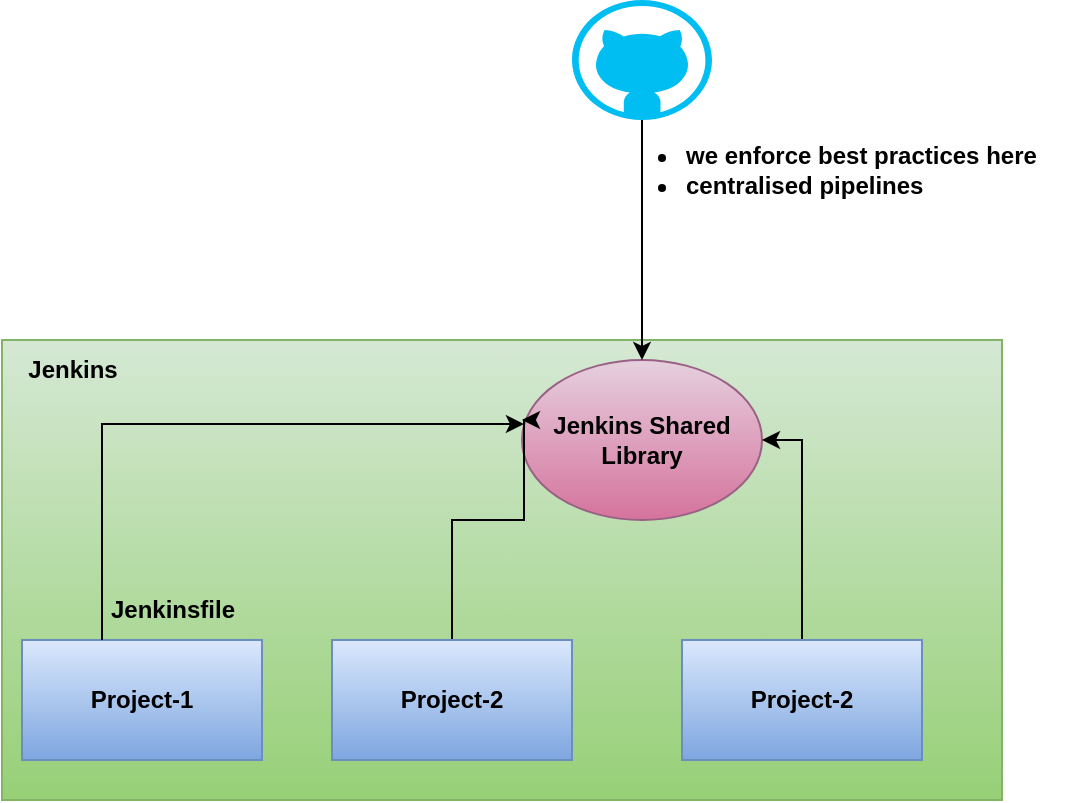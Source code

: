 <mxfile version="28.1.1">
  <diagram id="4sxThrcS1GXPEqfy17P8" name="Page-1">
    <mxGraphModel dx="872" dy="1531" grid="1" gridSize="10" guides="1" tooltips="1" connect="1" arrows="1" fold="1" page="1" pageScale="1" pageWidth="850" pageHeight="1100" math="0" shadow="0">
      <root>
        <mxCell id="0" />
        <mxCell id="1" parent="0" />
        <mxCell id="5cEK24qAZK9ujdfZ6Y9_-2" value="" style="rounded=0;whiteSpace=wrap;html=1;fillColor=#d5e8d4;gradientColor=#97d077;strokeColor=#82b366;" parent="1" vertex="1">
          <mxGeometry x="80" y="80" width="500" height="230" as="geometry" />
        </mxCell>
        <mxCell id="5cEK24qAZK9ujdfZ6Y9_-3" value="&lt;b&gt;Project-1&lt;/b&gt;" style="rounded=0;whiteSpace=wrap;html=1;fillColor=#dae8fc;gradientColor=#7ea6e0;strokeColor=#6c8ebf;" parent="1" vertex="1">
          <mxGeometry x="90" y="230" width="120" height="60" as="geometry" />
        </mxCell>
        <mxCell id="5cEK24qAZK9ujdfZ6Y9_-4" value="&lt;b&gt;Jenkins Shared Library&lt;/b&gt;" style="ellipse;whiteSpace=wrap;html=1;fillColor=#e6d0de;gradientColor=#d5739d;strokeColor=#996185;" parent="1" vertex="1">
          <mxGeometry x="340" y="90" width="120" height="80" as="geometry" />
        </mxCell>
        <mxCell id="5cEK24qAZK9ujdfZ6Y9_-7" style="edgeStyle=orthogonalEdgeStyle;rounded=0;orthogonalLoop=1;jettySize=auto;html=1;entryX=0.5;entryY=0;entryDx=0;entryDy=0;" parent="1" source="5cEK24qAZK9ujdfZ6Y9_-6" target="5cEK24qAZK9ujdfZ6Y9_-4" edge="1">
          <mxGeometry relative="1" as="geometry" />
        </mxCell>
        <mxCell id="5cEK24qAZK9ujdfZ6Y9_-6" value="" style="verticalLabelPosition=bottom;html=1;verticalAlign=top;align=center;strokeColor=none;fillColor=#00BEF2;shape=mxgraph.azure.github_code;pointerEvents=1;" parent="1" vertex="1">
          <mxGeometry x="365" y="-90" width="70" height="60" as="geometry" />
        </mxCell>
        <mxCell id="Iex4VXXXI1FBAdNREj_--1" value="&lt;b&gt;Jenkins&lt;/b&gt;" style="text;html=1;align=center;verticalAlign=middle;resizable=0;points=[];autosize=1;strokeColor=none;fillColor=none;" parent="1" vertex="1">
          <mxGeometry x="80" y="80" width="70" height="30" as="geometry" />
        </mxCell>
        <mxCell id="Iex4VXXXI1FBAdNREj_--2" style="edgeStyle=orthogonalEdgeStyle;rounded=0;orthogonalLoop=1;jettySize=auto;html=1;entryX=0.008;entryY=0.4;entryDx=0;entryDy=0;entryPerimeter=0;" parent="1" source="5cEK24qAZK9ujdfZ6Y9_-3" target="5cEK24qAZK9ujdfZ6Y9_-4" edge="1">
          <mxGeometry relative="1" as="geometry">
            <Array as="points">
              <mxPoint x="130" y="122" />
            </Array>
          </mxGeometry>
        </mxCell>
        <mxCell id="Iex4VXXXI1FBAdNREj_--4" style="edgeStyle=orthogonalEdgeStyle;rounded=0;orthogonalLoop=1;jettySize=auto;html=1;" parent="1" source="Iex4VXXXI1FBAdNREj_--3" edge="1">
          <mxGeometry relative="1" as="geometry">
            <mxPoint x="340" y="120" as="targetPoint" />
            <Array as="points">
              <mxPoint x="305" y="170" />
              <mxPoint x="341" y="170" />
            </Array>
          </mxGeometry>
        </mxCell>
        <mxCell id="Iex4VXXXI1FBAdNREj_--3" value="&lt;b&gt;Project-2&lt;/b&gt;" style="rounded=0;whiteSpace=wrap;html=1;fillColor=#dae8fc;gradientColor=#7ea6e0;strokeColor=#6c8ebf;" parent="1" vertex="1">
          <mxGeometry x="245" y="230" width="120" height="60" as="geometry" />
        </mxCell>
        <mxCell id="Iex4VXXXI1FBAdNREj_--6" style="edgeStyle=orthogonalEdgeStyle;rounded=0;orthogonalLoop=1;jettySize=auto;html=1;entryX=1;entryY=0.5;entryDx=0;entryDy=0;" parent="1" source="Iex4VXXXI1FBAdNREj_--5" target="5cEK24qAZK9ujdfZ6Y9_-4" edge="1">
          <mxGeometry relative="1" as="geometry" />
        </mxCell>
        <mxCell id="Iex4VXXXI1FBAdNREj_--5" value="&lt;b&gt;Project-2&lt;/b&gt;" style="rounded=0;whiteSpace=wrap;html=1;fillColor=#dae8fc;gradientColor=#7ea6e0;strokeColor=#6c8ebf;" parent="1" vertex="1">
          <mxGeometry x="420" y="230" width="120" height="60" as="geometry" />
        </mxCell>
        <mxCell id="Iex4VXXXI1FBAdNREj_--7" value="&lt;ul&gt;&lt;li&gt;&lt;b&gt;we enforce best practices here&lt;/b&gt;&lt;/li&gt;&lt;li&gt;&lt;b&gt;centralised pipelines&lt;/b&gt;&lt;/li&gt;&lt;/ul&gt;" style="text;html=1;align=left;verticalAlign=middle;resizable=0;points=[];autosize=1;strokeColor=none;fillColor=none;" parent="1" vertex="1">
          <mxGeometry x="380" y="-40" width="240" height="70" as="geometry" />
        </mxCell>
        <mxCell id="Iex4VXXXI1FBAdNREj_--8" value="&lt;b&gt;Jenkinsfile&lt;/b&gt;" style="text;html=1;align=center;verticalAlign=middle;resizable=0;points=[];autosize=1;strokeColor=none;fillColor=none;" parent="1" vertex="1">
          <mxGeometry x="120" y="200" width="90" height="30" as="geometry" />
        </mxCell>
      </root>
    </mxGraphModel>
  </diagram>
</mxfile>
